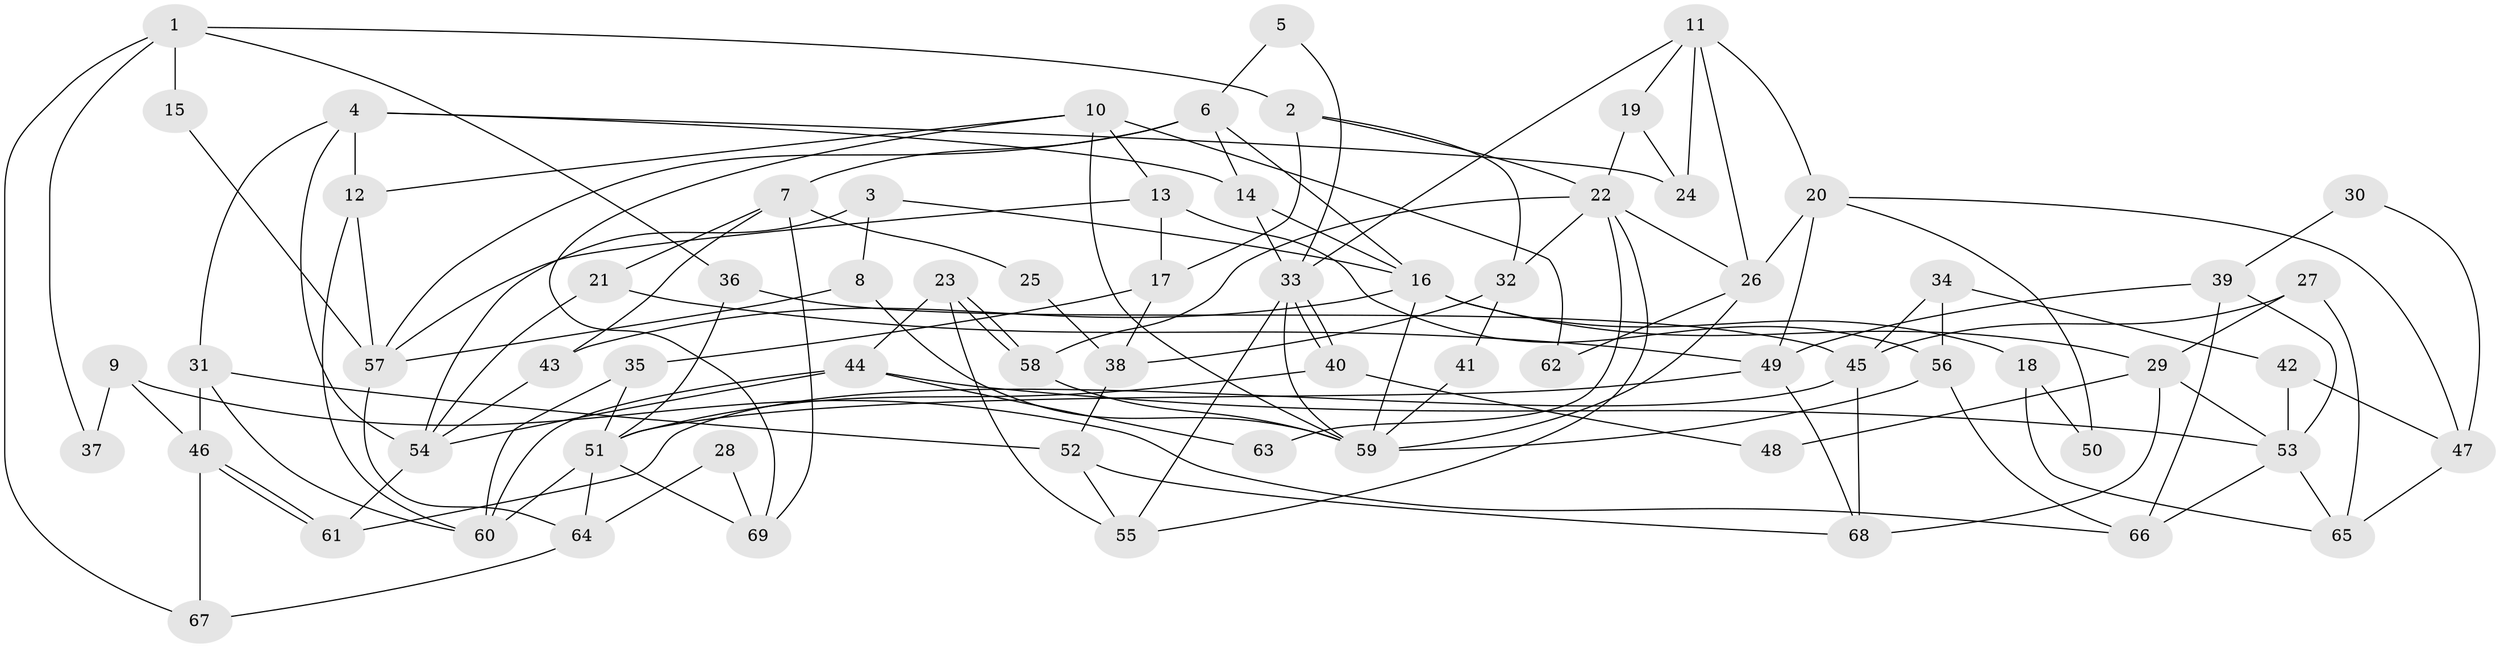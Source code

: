 // Generated by graph-tools (version 1.1) at 2025/14/03/09/25 04:14:57]
// undirected, 69 vertices, 138 edges
graph export_dot {
graph [start="1"]
  node [color=gray90,style=filled];
  1;
  2;
  3;
  4;
  5;
  6;
  7;
  8;
  9;
  10;
  11;
  12;
  13;
  14;
  15;
  16;
  17;
  18;
  19;
  20;
  21;
  22;
  23;
  24;
  25;
  26;
  27;
  28;
  29;
  30;
  31;
  32;
  33;
  34;
  35;
  36;
  37;
  38;
  39;
  40;
  41;
  42;
  43;
  44;
  45;
  46;
  47;
  48;
  49;
  50;
  51;
  52;
  53;
  54;
  55;
  56;
  57;
  58;
  59;
  60;
  61;
  62;
  63;
  64;
  65;
  66;
  67;
  68;
  69;
  1 -- 36;
  1 -- 2;
  1 -- 15;
  1 -- 37;
  1 -- 67;
  2 -- 22;
  2 -- 17;
  2 -- 32;
  3 -- 54;
  3 -- 16;
  3 -- 8;
  4 -- 12;
  4 -- 14;
  4 -- 24;
  4 -- 31;
  4 -- 54;
  5 -- 6;
  5 -- 33;
  6 -- 16;
  6 -- 14;
  6 -- 7;
  6 -- 57;
  7 -- 21;
  7 -- 25;
  7 -- 43;
  7 -- 69;
  8 -- 57;
  8 -- 59;
  9 -- 46;
  9 -- 66;
  9 -- 37;
  10 -- 13;
  10 -- 59;
  10 -- 12;
  10 -- 62;
  10 -- 69;
  11 -- 33;
  11 -- 19;
  11 -- 20;
  11 -- 24;
  11 -- 26;
  12 -- 57;
  12 -- 60;
  13 -- 17;
  13 -- 57;
  13 -- 56;
  14 -- 16;
  14 -- 33;
  15 -- 57;
  16 -- 59;
  16 -- 29;
  16 -- 18;
  16 -- 43;
  17 -- 38;
  17 -- 35;
  18 -- 65;
  18 -- 50;
  19 -- 24;
  19 -- 22;
  20 -- 26;
  20 -- 47;
  20 -- 49;
  20 -- 50;
  21 -- 49;
  21 -- 54;
  22 -- 55;
  22 -- 26;
  22 -- 32;
  22 -- 58;
  22 -- 63;
  23 -- 55;
  23 -- 58;
  23 -- 58;
  23 -- 44;
  25 -- 38;
  26 -- 59;
  26 -- 62;
  27 -- 65;
  27 -- 45;
  27 -- 29;
  28 -- 69;
  28 -- 64;
  29 -- 53;
  29 -- 48;
  29 -- 68;
  30 -- 47;
  30 -- 39;
  31 -- 60;
  31 -- 46;
  31 -- 52;
  32 -- 38;
  32 -- 41;
  33 -- 59;
  33 -- 40;
  33 -- 40;
  33 -- 55;
  34 -- 56;
  34 -- 45;
  34 -- 42;
  35 -- 51;
  35 -- 60;
  36 -- 51;
  36 -- 45;
  38 -- 52;
  39 -- 49;
  39 -- 66;
  39 -- 53;
  40 -- 51;
  40 -- 48;
  41 -- 59;
  42 -- 53;
  42 -- 47;
  43 -- 54;
  44 -- 54;
  44 -- 53;
  44 -- 60;
  44 -- 63;
  45 -- 68;
  45 -- 61;
  46 -- 61;
  46 -- 61;
  46 -- 67;
  47 -- 65;
  49 -- 51;
  49 -- 68;
  51 -- 69;
  51 -- 60;
  51 -- 64;
  52 -- 68;
  52 -- 55;
  53 -- 65;
  53 -- 66;
  54 -- 61;
  56 -- 59;
  56 -- 66;
  57 -- 64;
  58 -- 59;
  64 -- 67;
}
